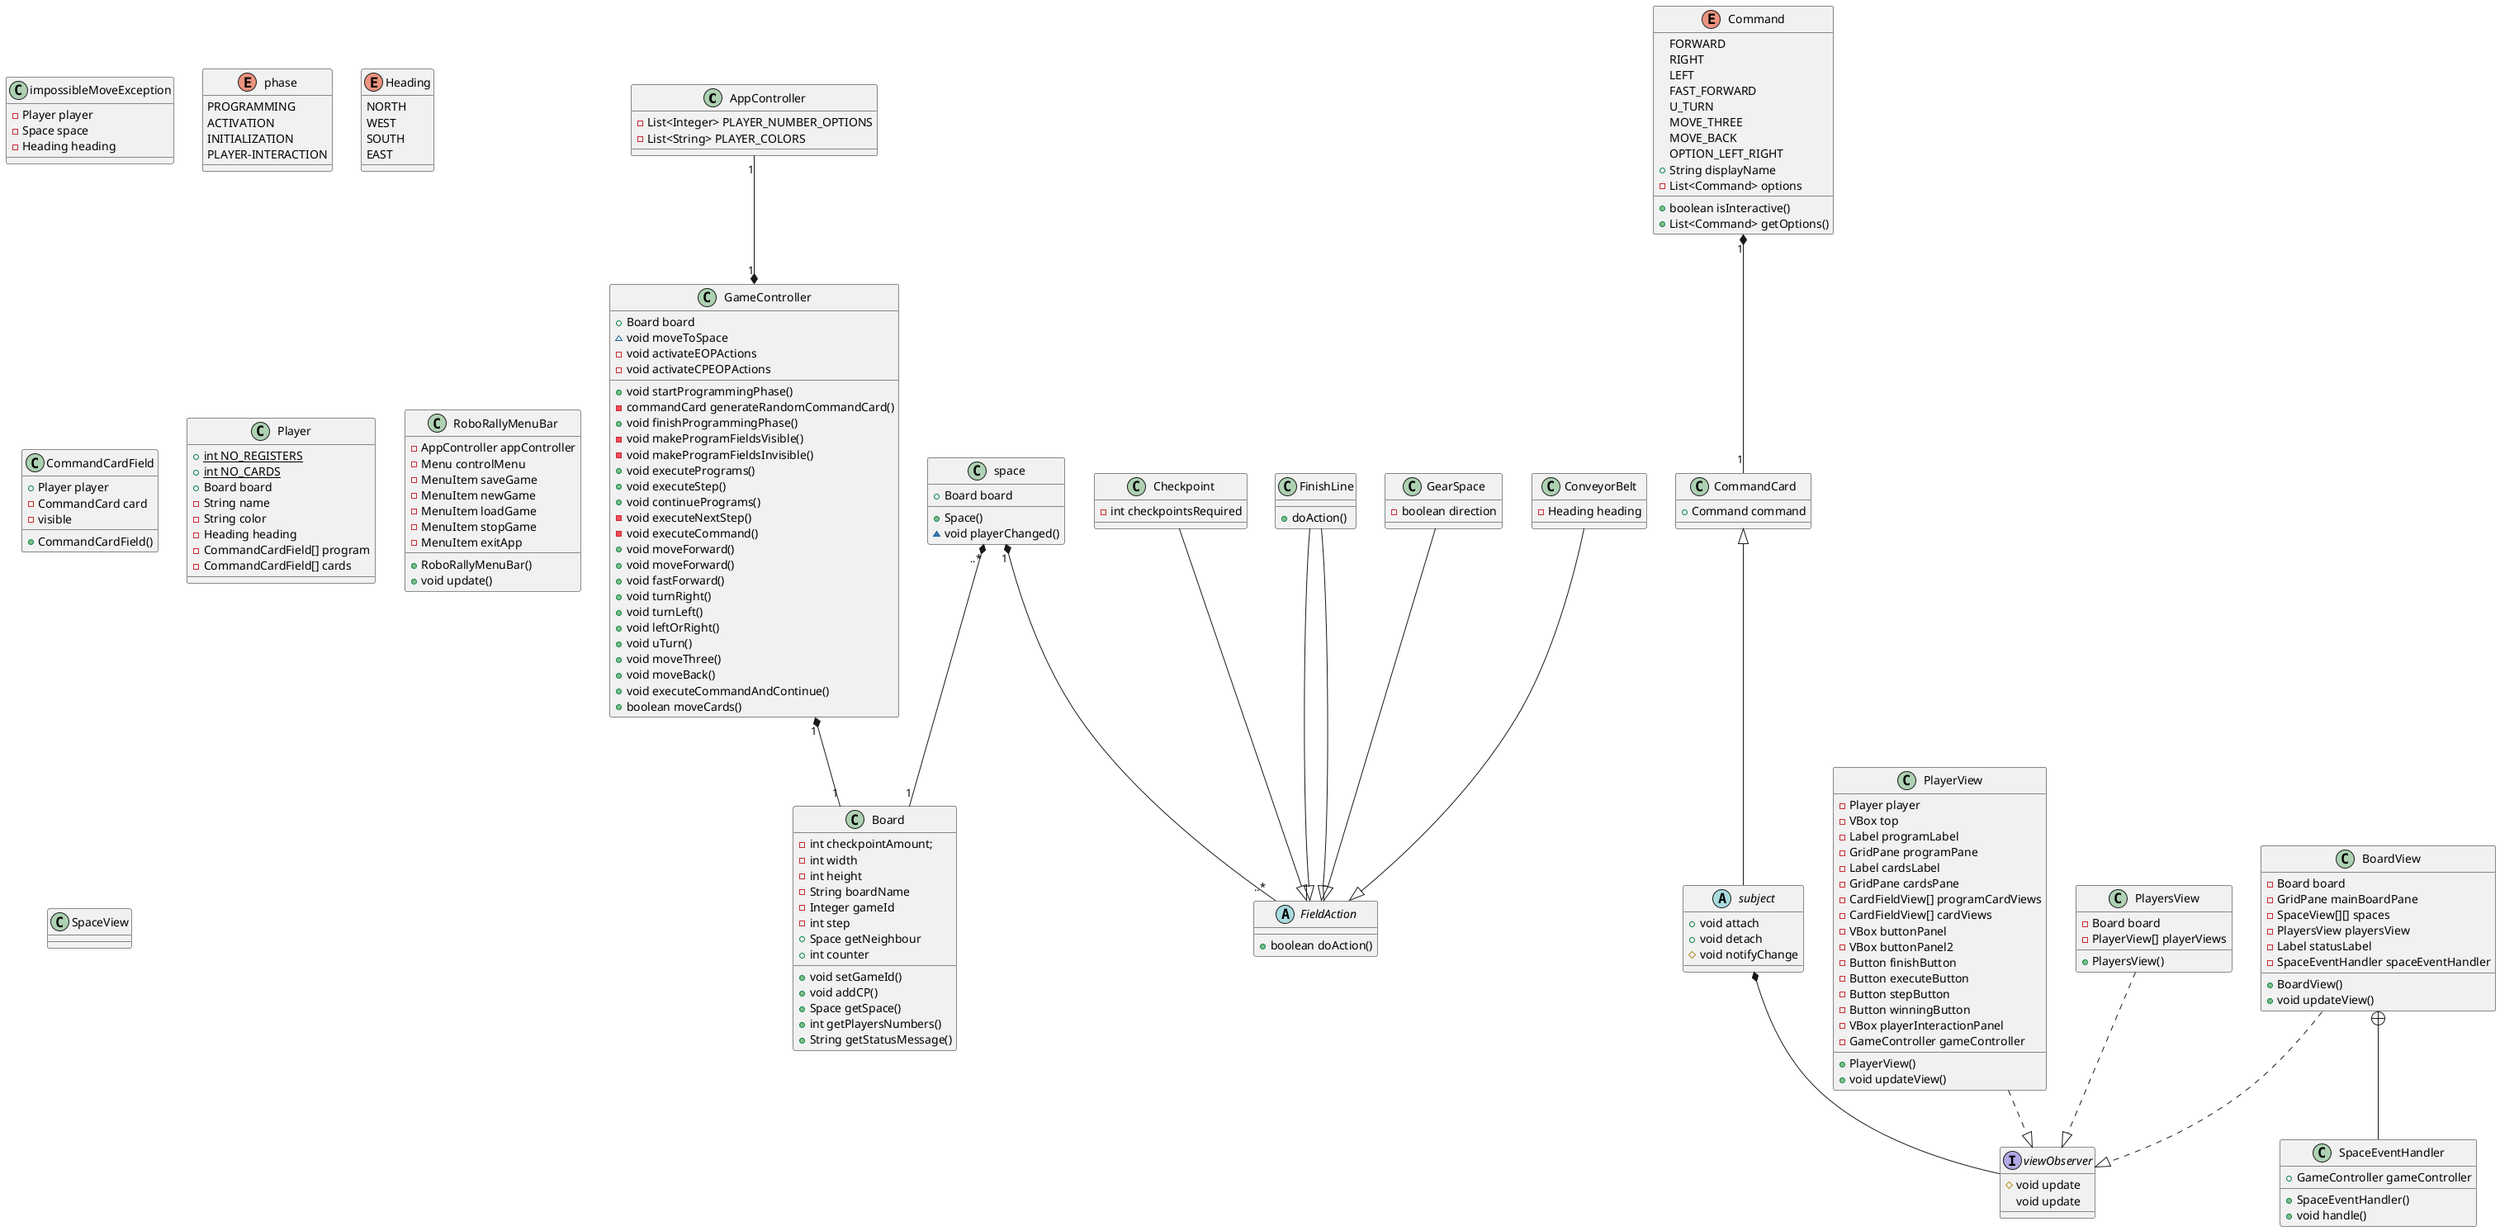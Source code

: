 @startuml
'https://plantuml.com/sequence-diagram


class AppController{
-List<Integer> PLAYER_NUMBER_OPTIONS
-List<String> PLAYER_COLORS

}
Class Checkpoint{
-int checkpointsRequired
}
Abstract Class "FieldAction"{
+boolean doAction()
}
class FinishLine{
+doAction()
}
class GameController{
+Board board
+ void startProgrammingPhase()
-commandCard generateRandomCommandCard()
+void finishProgrammingPhase()
-void makeProgramFieldsVisible()
-void makeProgramFieldsInvisible()
+void executePrograms()
+void executeStep()
+void continuePrograms()
-void executeNextStep()
-void executeCommand()
+void moveForward()
+void moveForward()
+void fastForward()
+void turnRight()
+void turnLeft()
+void leftOrRight()
+void uTurn()
+void moveThree()
+void moveBack()
+void executeCommandAndContinue()
+boolean moveCards()
~void moveToSpace
-void activateEOPActions
-void activateCPEOPActions

}
class impossibleMoveException{
-Player player
-Space space
-Heading heading

}
class GearSpace{
-boolean direction
}
class ConveyorBelt{
-Heading heading
}


class Board{
-int checkpointAmount;
-int width
-int height
-String boardName
-Integer gameId
-int step
+void setGameId()
+void addCP()
+Space getSpace()
+int getPlayersNumbers()
+Space getNeighbour
+String getStatusMessage()
+int counter
}
enum phase{
PROGRAMMING
ACTIVATION
INITIALIZATION
PLAYER-INTERACTION
}
enum Heading{
NORTH
WEST
SOUTH
EAST
}
enum Command{
FORWARD
RIGHT
LEFT
FAST_FORWARD
U_TURN
MOVE_THREE
MOVE_BACK
OPTION_LEFT_RIGHT
+String displayName
-List<Command> options
+boolean isInteractive()
+List<Command> getOptions()

}
abstract class subject{
+void attach
+void detach
#void notifyChange
}
class CommandCard {
+Command command

}
class CommandCardField {
+Player player
-CommandCard card
-visible
+CommandCardField()

}
class Player{
{static} +int NO_REGISTERS
{static} +int NO_CARDS
+Board board
-String name
-String color
-Heading heading
-CommandCardField[] program
-CommandCardField[] cards

}
class space{
+Board board
+Space()
~void playerChanged()
}
interface viewObserver{
#void update
void update
}

class BoardView{
-Board board
-GridPane mainBoardPane
-SpaceView[][] spaces
-PlayersView playersView
-Label statusLabel
-SpaceEventHandler spaceEventHandler
+BoardView()
+void updateView()

}
class SpaceEventHandler{
+GameController gameController
+SpaceEventHandler()
+void handle()

}
class PlayerView {
-Player player
-VBox top
-Label programLabel
-GridPane programPane
-Label cardsLabel
-GridPane cardsPane
-CardFieldView[] programCardViews
-CardFieldView[] cardViews
-VBox buttonPanel
-VBox buttonPanel2
-Button finishButton
-Button executeButton
-Button stepButton
-Button winningButton
-VBox playerInteractionPanel
-GameController gameController
+PlayerView()
+void updateView()


}
class PlayersView {
-Board board
-PlayerView[] playerViews
+PlayersView()
}
class RoboRallyMenuBar {
+RoboRallyMenuBar()
-AppController appController
-Menu controlMenu
-MenuItem saveGame
-MenuItem newGame
-MenuItem loadGame
-MenuItem stopGame
-MenuItem exitApp
+void update()
}
class SpaceView {

}

BoardView +-- "SpaceEventHandler"
Checkpoint --|>  "FieldAction"
FinishLine  --|> "FieldAction"
GearSpace --|> "FieldAction"
ConveyorBelt--|>"FieldAction"
BoardView ..|> "viewObserver"
PlayerView ..|> "viewObserver"
PlayersView ..|> "viewObserver"
space "..*"*--"1"Board
space "1"*--"..*""FieldAction"
GameController "1"*--"1"Board
AppController "1"--*"1" GameController
Command"1"*--"1"CommandCard
CommandCard <|-- subject
subject *-- viewObserver

FinishLine --|> "FieldAction"
@enduml